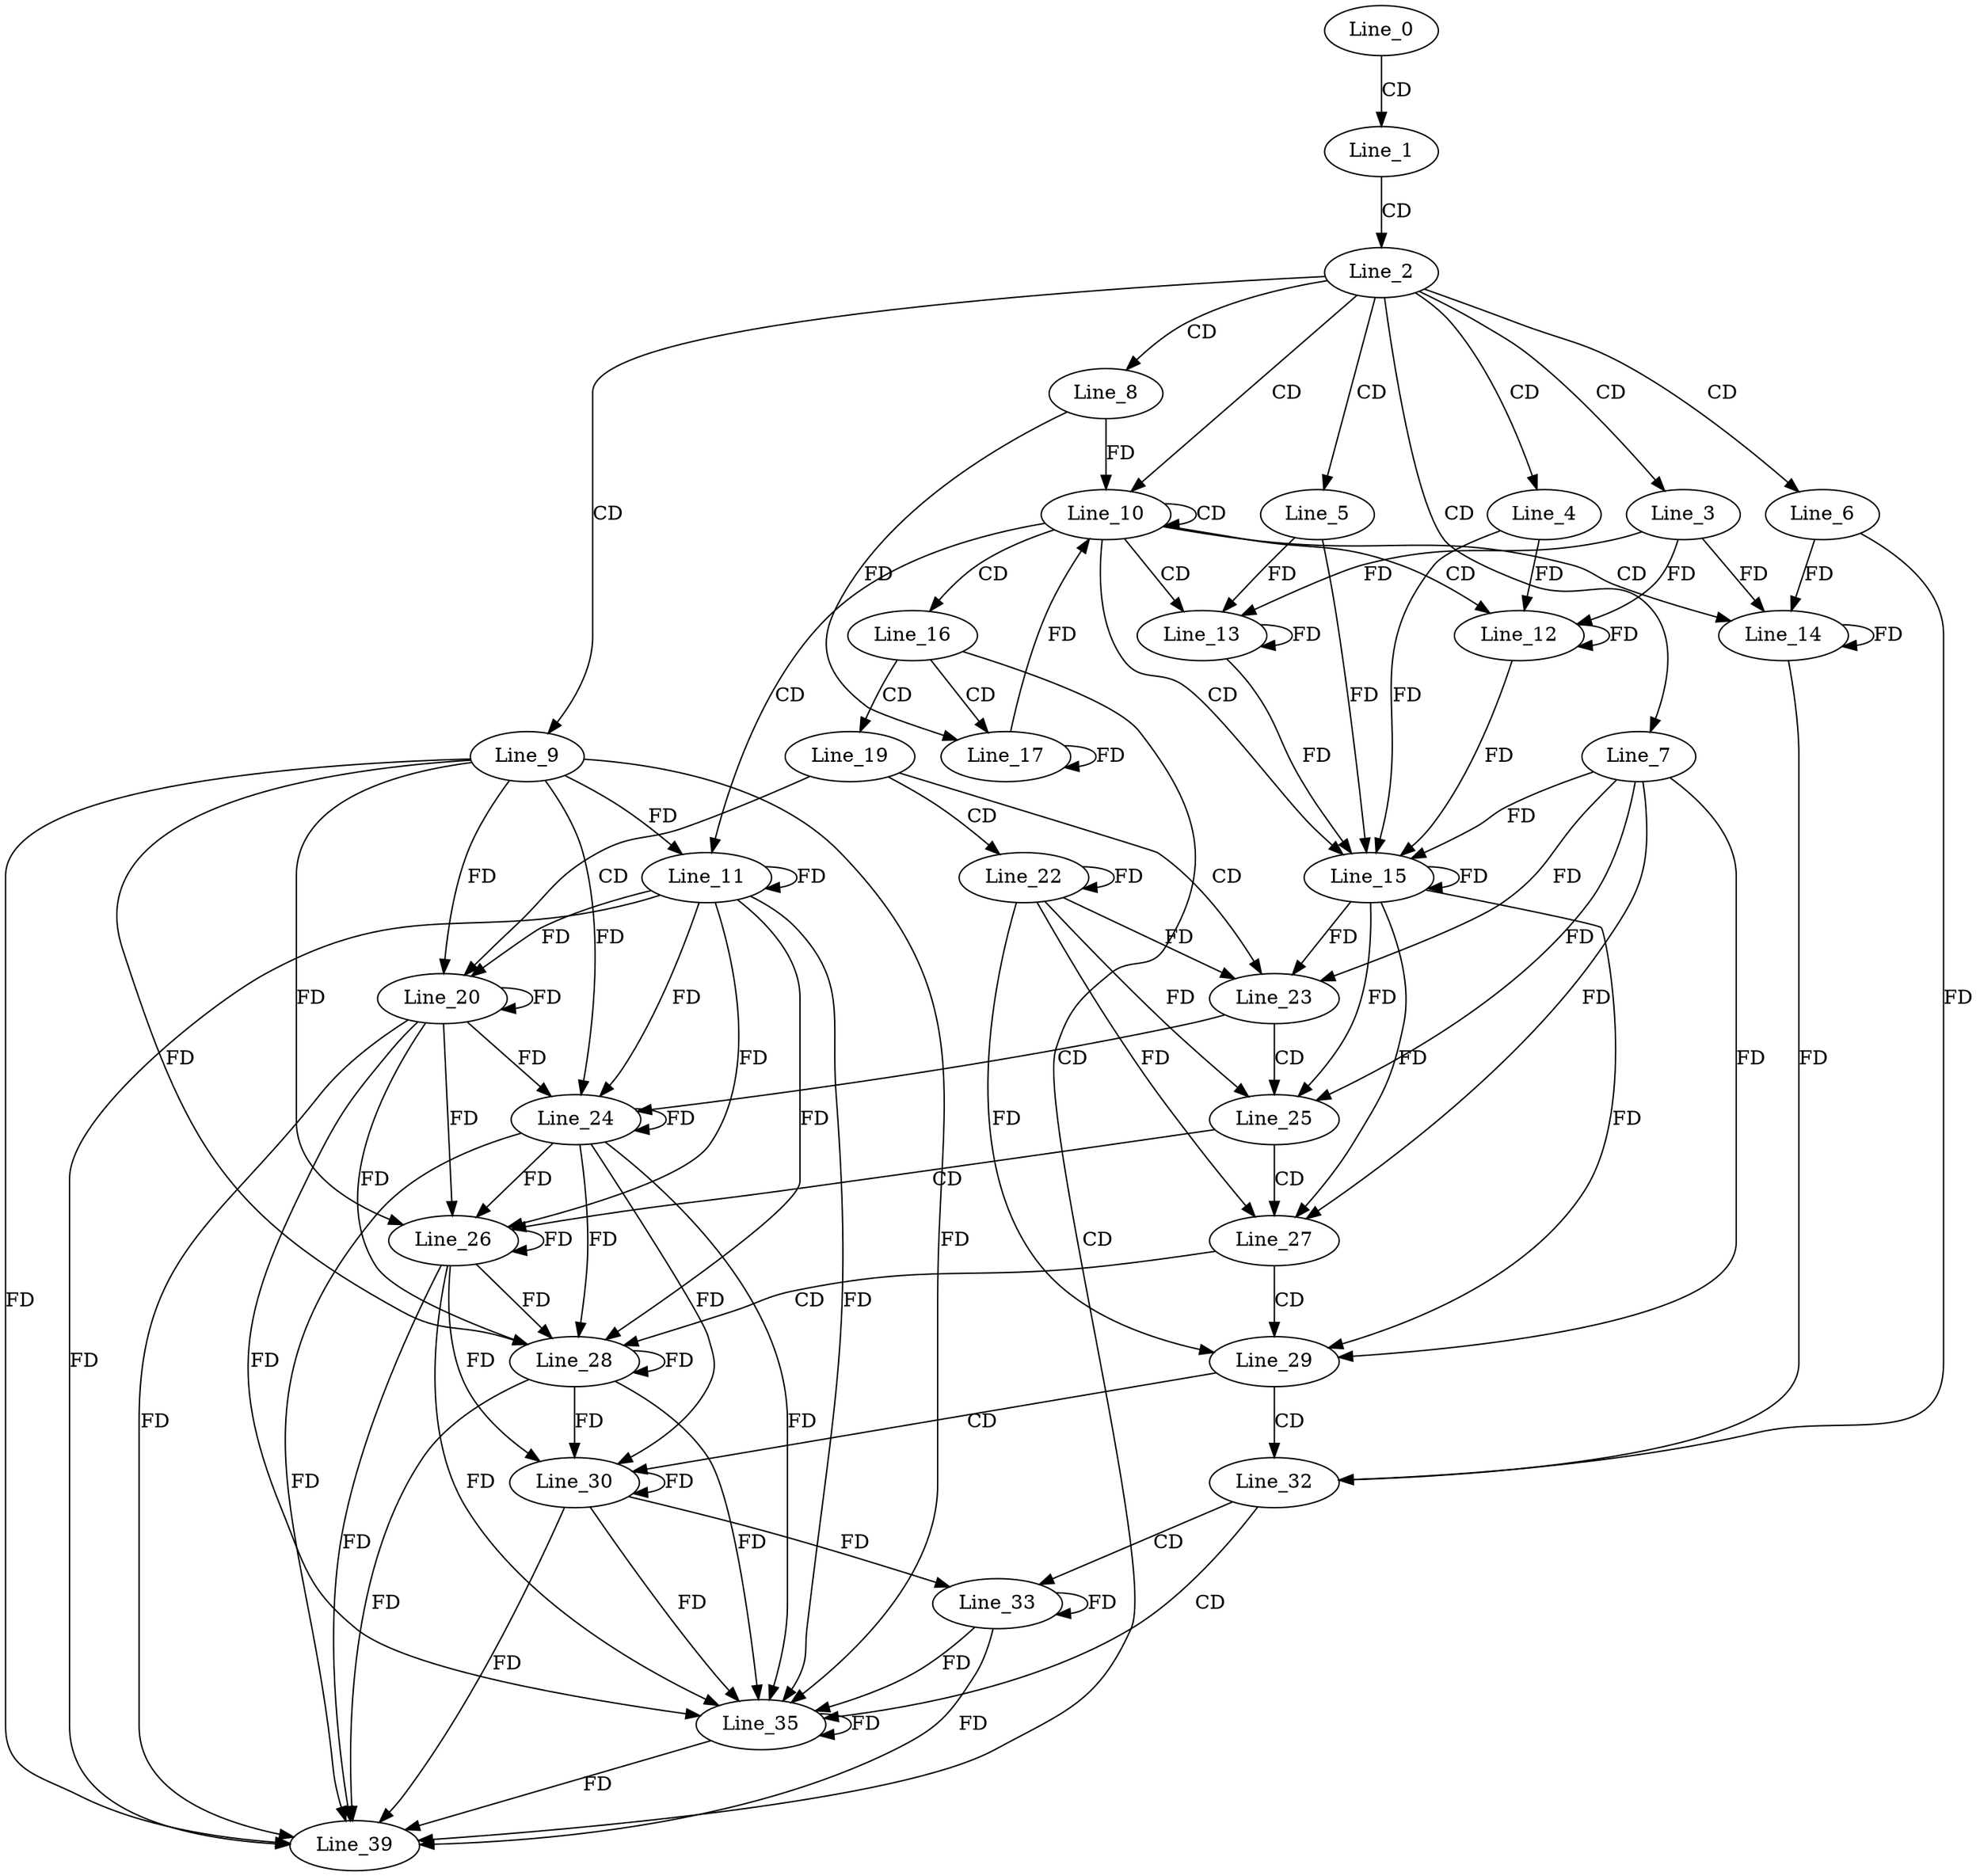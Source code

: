 digraph G {
  Line_0;
  Line_1;
  Line_2;
  Line_3;
  Line_4;
  Line_5;
  Line_6;
  Line_7;
  Line_8;
  Line_9;
  Line_10;
  Line_11;
  Line_12;
  Line_12;
  Line_13;
  Line_13;
  Line_14;
  Line_14;
  Line_15;
  Line_16;
  Line_17;
  Line_19;
  Line_20;
  Line_22;
  Line_23;
  Line_24;
  Line_25;
  Line_26;
  Line_27;
  Line_28;
  Line_29;
  Line_30;
  Line_32;
  Line_33;
  Line_35;
  Line_39;
  Line_0 -> Line_1 [ label="CD" ];
  Line_1 -> Line_2 [ label="CD" ];
  Line_2 -> Line_3 [ label="CD" ];
  Line_2 -> Line_4 [ label="CD" ];
  Line_2 -> Line_5 [ label="CD" ];
  Line_2 -> Line_6 [ label="CD" ];
  Line_2 -> Line_7 [ label="CD" ];
  Line_2 -> Line_8 [ label="CD" ];
  Line_2 -> Line_9 [ label="CD" ];
  Line_2 -> Line_10 [ label="CD" ];
  Line_10 -> Line_10 [ label="CD" ];
  Line_8 -> Line_10 [ label="FD" ];
  Line_10 -> Line_11 [ label="CD" ];
  Line_11 -> Line_11 [ label="FD" ];
  Line_9 -> Line_11 [ label="FD" ];
  Line_10 -> Line_12 [ label="CD" ];
  Line_12 -> Line_12 [ label="FD" ];
  Line_4 -> Line_12 [ label="FD" ];
  Line_3 -> Line_12 [ label="FD" ];
  Line_10 -> Line_13 [ label="CD" ];
  Line_13 -> Line_13 [ label="FD" ];
  Line_5 -> Line_13 [ label="FD" ];
  Line_3 -> Line_13 [ label="FD" ];
  Line_10 -> Line_14 [ label="CD" ];
  Line_14 -> Line_14 [ label="FD" ];
  Line_6 -> Line_14 [ label="FD" ];
  Line_3 -> Line_14 [ label="FD" ];
  Line_10 -> Line_15 [ label="CD" ];
  Line_15 -> Line_15 [ label="FD" ];
  Line_7 -> Line_15 [ label="FD" ];
  Line_12 -> Line_15 [ label="FD" ];
  Line_4 -> Line_15 [ label="FD" ];
  Line_13 -> Line_15 [ label="FD" ];
  Line_5 -> Line_15 [ label="FD" ];
  Line_10 -> Line_16 [ label="CD" ];
  Line_16 -> Line_17 [ label="CD" ];
  Line_17 -> Line_17 [ label="FD" ];
  Line_8 -> Line_17 [ label="FD" ];
  Line_16 -> Line_19 [ label="CD" ];
  Line_19 -> Line_20 [ label="CD" ];
  Line_11 -> Line_20 [ label="FD" ];
  Line_20 -> Line_20 [ label="FD" ];
  Line_9 -> Line_20 [ label="FD" ];
  Line_19 -> Line_22 [ label="CD" ];
  Line_22 -> Line_22 [ label="FD" ];
  Line_19 -> Line_23 [ label="CD" ];
  Line_15 -> Line_23 [ label="FD" ];
  Line_22 -> Line_23 [ label="FD" ];
  Line_7 -> Line_23 [ label="FD" ];
  Line_23 -> Line_24 [ label="CD" ];
  Line_11 -> Line_24 [ label="FD" ];
  Line_20 -> Line_24 [ label="FD" ];
  Line_24 -> Line_24 [ label="FD" ];
  Line_9 -> Line_24 [ label="FD" ];
  Line_23 -> Line_25 [ label="CD" ];
  Line_15 -> Line_25 [ label="FD" ];
  Line_22 -> Line_25 [ label="FD" ];
  Line_7 -> Line_25 [ label="FD" ];
  Line_25 -> Line_26 [ label="CD" ];
  Line_11 -> Line_26 [ label="FD" ];
  Line_20 -> Line_26 [ label="FD" ];
  Line_24 -> Line_26 [ label="FD" ];
  Line_26 -> Line_26 [ label="FD" ];
  Line_9 -> Line_26 [ label="FD" ];
  Line_25 -> Line_27 [ label="CD" ];
  Line_15 -> Line_27 [ label="FD" ];
  Line_22 -> Line_27 [ label="FD" ];
  Line_7 -> Line_27 [ label="FD" ];
  Line_27 -> Line_28 [ label="CD" ];
  Line_11 -> Line_28 [ label="FD" ];
  Line_20 -> Line_28 [ label="FD" ];
  Line_24 -> Line_28 [ label="FD" ];
  Line_26 -> Line_28 [ label="FD" ];
  Line_28 -> Line_28 [ label="FD" ];
  Line_9 -> Line_28 [ label="FD" ];
  Line_27 -> Line_29 [ label="CD" ];
  Line_15 -> Line_29 [ label="FD" ];
  Line_22 -> Line_29 [ label="FD" ];
  Line_7 -> Line_29 [ label="FD" ];
  Line_29 -> Line_30 [ label="CD" ];
  Line_24 -> Line_30 [ label="FD" ];
  Line_26 -> Line_30 [ label="FD" ];
  Line_28 -> Line_30 [ label="FD" ];
  Line_30 -> Line_30 [ label="FD" ];
  Line_29 -> Line_32 [ label="CD" ];
  Line_14 -> Line_32 [ label="FD" ];
  Line_6 -> Line_32 [ label="FD" ];
  Line_32 -> Line_33 [ label="CD" ];
  Line_30 -> Line_33 [ label="FD" ];
  Line_33 -> Line_33 [ label="FD" ];
  Line_32 -> Line_35 [ label="CD" ];
  Line_11 -> Line_35 [ label="FD" ];
  Line_20 -> Line_35 [ label="FD" ];
  Line_24 -> Line_35 [ label="FD" ];
  Line_26 -> Line_35 [ label="FD" ];
  Line_28 -> Line_35 [ label="FD" ];
  Line_30 -> Line_35 [ label="FD" ];
  Line_33 -> Line_35 [ label="FD" ];
  Line_35 -> Line_35 [ label="FD" ];
  Line_9 -> Line_35 [ label="FD" ];
  Line_16 -> Line_39 [ label="CD" ];
  Line_11 -> Line_39 [ label="FD" ];
  Line_20 -> Line_39 [ label="FD" ];
  Line_24 -> Line_39 [ label="FD" ];
  Line_26 -> Line_39 [ label="FD" ];
  Line_28 -> Line_39 [ label="FD" ];
  Line_30 -> Line_39 [ label="FD" ];
  Line_33 -> Line_39 [ label="FD" ];
  Line_35 -> Line_39 [ label="FD" ];
  Line_9 -> Line_39 [ label="FD" ];
  Line_17 -> Line_10 [ label="FD" ];
}
